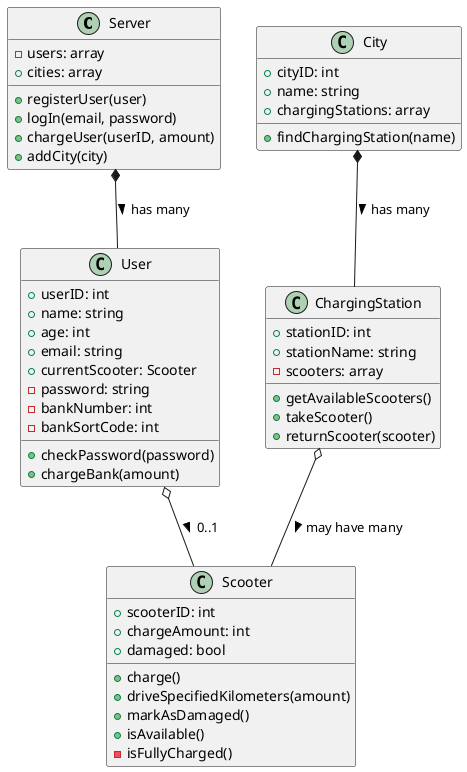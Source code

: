 @startuml
class Server {
    - users: array
    + cities: array
    + registerUser(user)
    + logIn(email, password)
    + chargeUser(userID, amount)
    + addCity(city)
}

class User {
    + userID: int
    + name: string
    + age: int
    + email: string
    + currentScooter: Scooter
    - password: string
    - bankNumber: int
    - bankSortCode: int
    + checkPassword(password)
    + chargeBank(amount)
}

class Scooter {
    + scooterID: int
    + chargeAmount: int
    + damaged: bool
    + charge()
    + driveSpecifiedKilometers(amount)
    + markAsDamaged()
    + isAvailable()
    - isFullyCharged()
}

class ChargingStation {
    + stationID: int
    + stationName: string
    - scooters: array
    + getAvailableScooters()
    + takeScooter()
    + returnScooter(scooter)
}

class City {
    + cityID: int
    + name: string
    + chargingStations: array
    + findChargingStation(name)
}

Server *-- User : has many >
City *-- ChargingStation : has many >
ChargingStation o-- Scooter : may have many >
User o-- Scooter : 0..1 >

@enduml